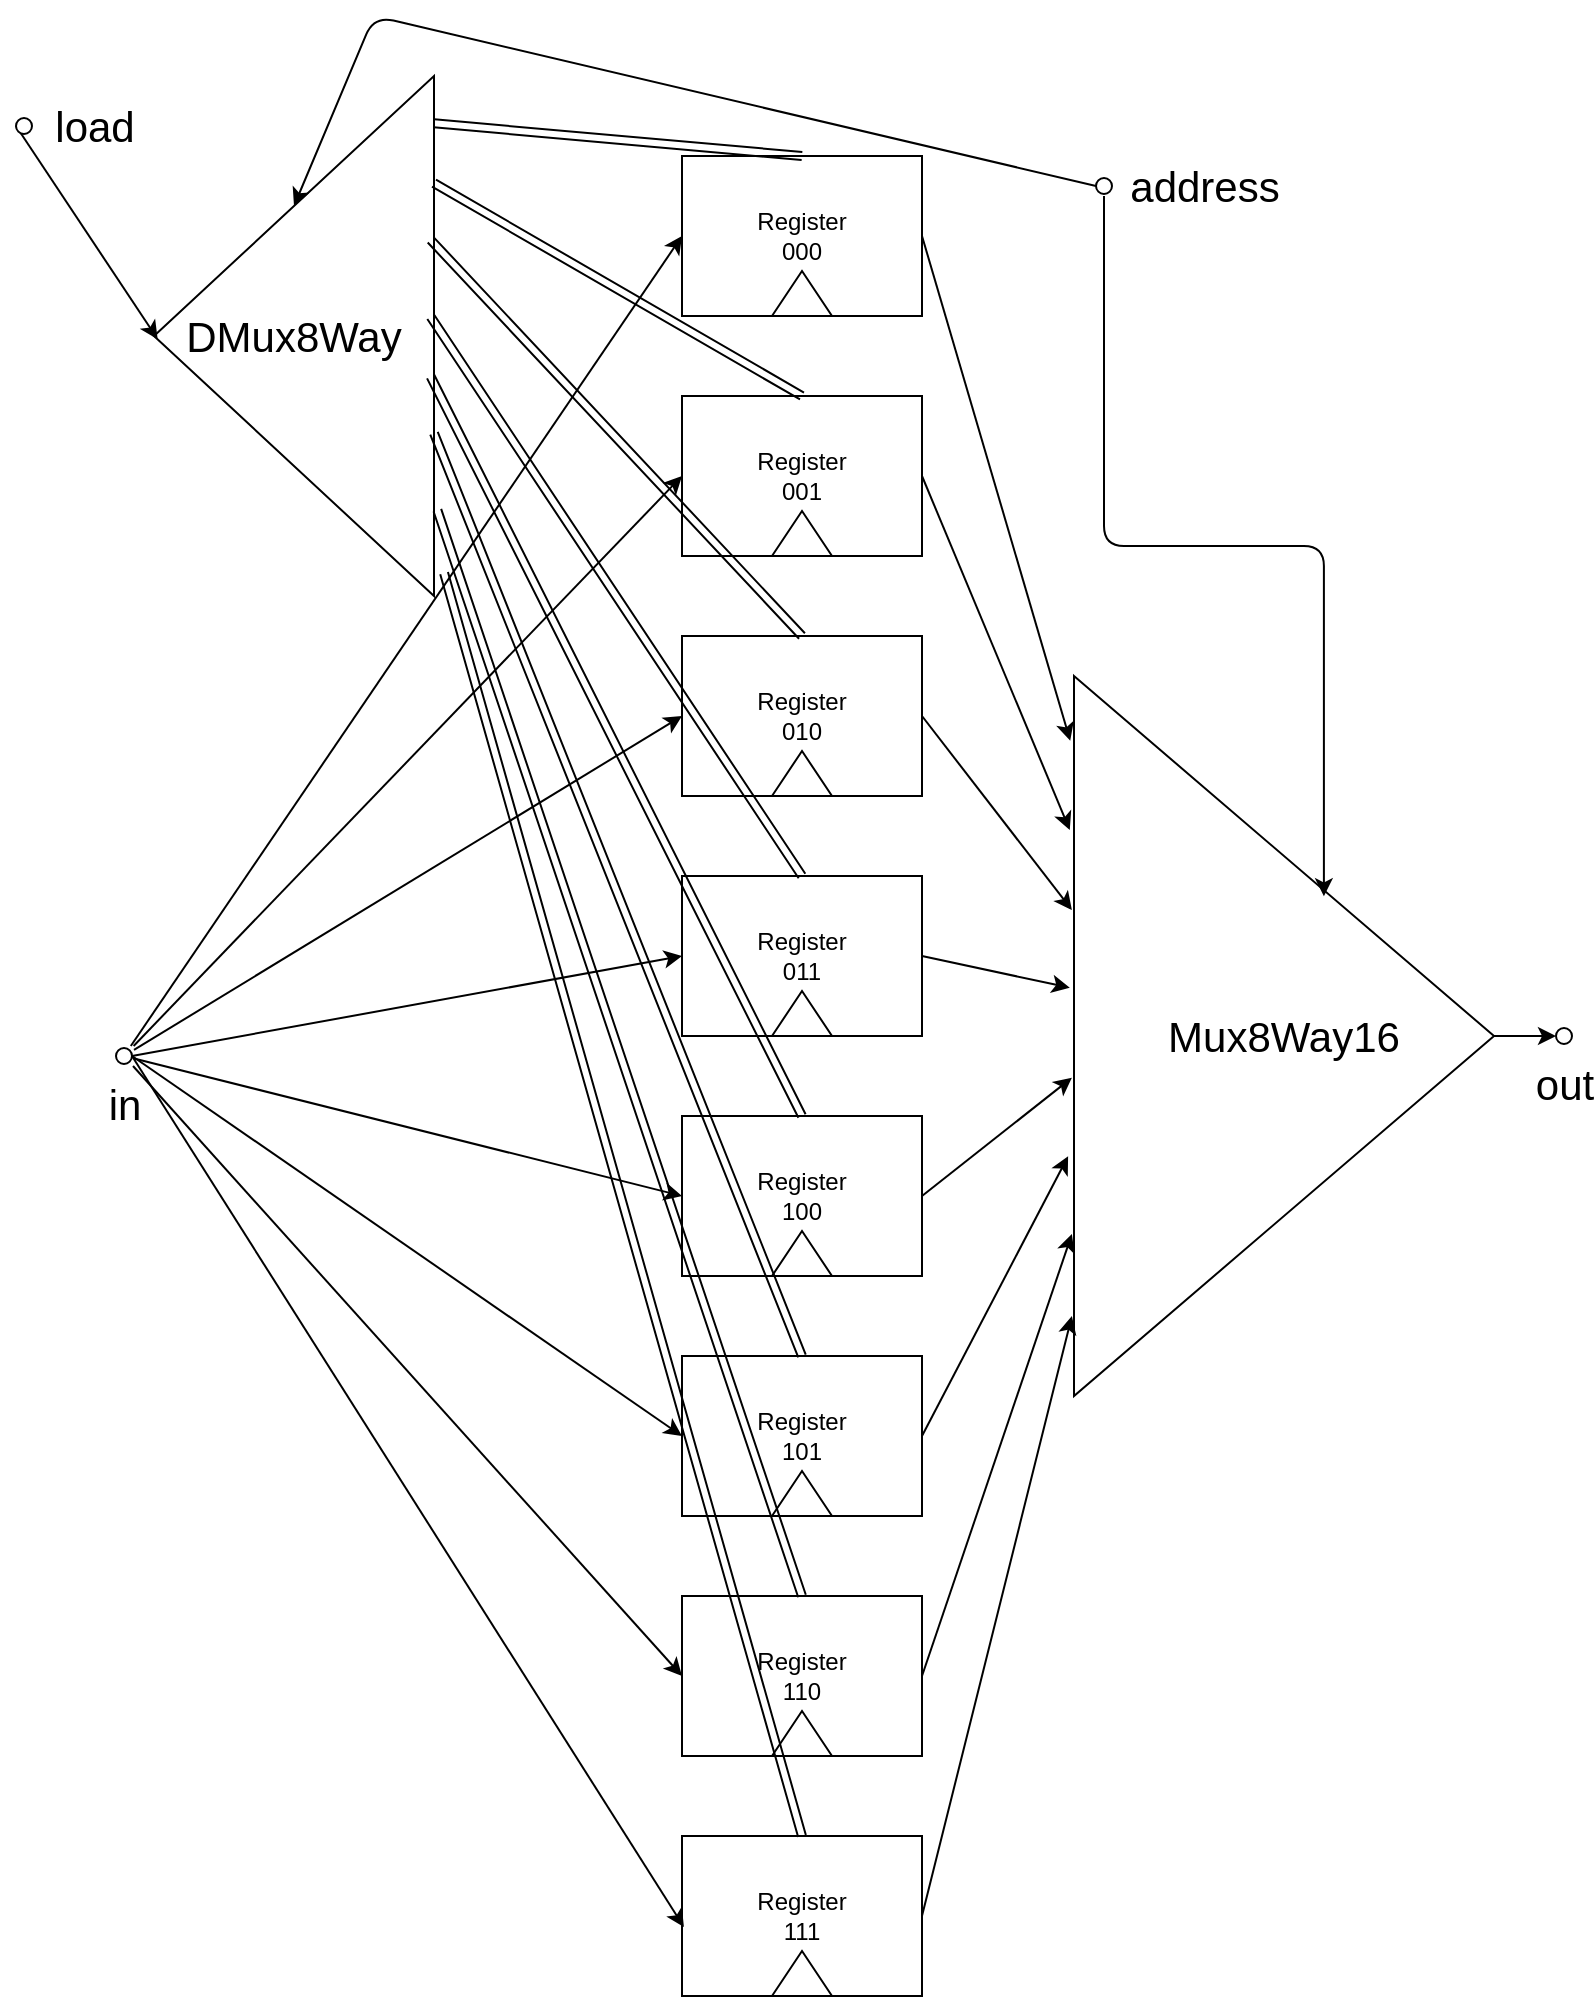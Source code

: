 <mxfile>
    <diagram id="__Oi5u_AJO8s7NYYHDmQ" name="Page-1">
        <mxGraphModel dx="1329" dy="1229" grid="1" gridSize="10" guides="1" tooltips="1" connect="1" arrows="1" fold="1" page="1" pageScale="1" pageWidth="827" pageHeight="1169" math="0" shadow="0">
            <root>
                <mxCell id="0"/>
                <mxCell id="1" parent="0"/>
                <mxCell id="4" value="" style="group" parent="1" vertex="1" connectable="0">
                    <mxGeometry x="354" y="80" width="120" height="80" as="geometry"/>
                </mxCell>
                <mxCell id="2" value="Register&lt;br&gt;000" style="rounded=0;whiteSpace=wrap;html=1;" parent="4" vertex="1">
                    <mxGeometry width="120" height="80" as="geometry"/>
                </mxCell>
                <mxCell id="3" value="" style="triangle;whiteSpace=wrap;html=1;direction=north;" parent="4" vertex="1">
                    <mxGeometry x="45" y="57.5" width="30" height="22.5" as="geometry"/>
                </mxCell>
                <mxCell id="5" value="" style="group" parent="1" vertex="1" connectable="0">
                    <mxGeometry x="354" y="200" width="120" height="80" as="geometry"/>
                </mxCell>
                <mxCell id="6" value="Register&lt;br&gt;001" style="rounded=0;whiteSpace=wrap;html=1;" parent="5" vertex="1">
                    <mxGeometry width="120" height="80" as="geometry"/>
                </mxCell>
                <mxCell id="7" value="" style="triangle;whiteSpace=wrap;html=1;direction=north;" parent="5" vertex="1">
                    <mxGeometry x="45" y="57.5" width="30" height="22.5" as="geometry"/>
                </mxCell>
                <mxCell id="8" value="" style="group" parent="1" vertex="1" connectable="0">
                    <mxGeometry x="354" y="320" width="120" height="80" as="geometry"/>
                </mxCell>
                <mxCell id="9" value="Register&lt;br&gt;010" style="rounded=0;whiteSpace=wrap;html=1;" parent="8" vertex="1">
                    <mxGeometry width="120" height="80" as="geometry"/>
                </mxCell>
                <mxCell id="10" value="" style="triangle;whiteSpace=wrap;html=1;direction=north;" parent="8" vertex="1">
                    <mxGeometry x="45" y="57.5" width="30" height="22.5" as="geometry"/>
                </mxCell>
                <mxCell id="11" value="" style="group" parent="1" vertex="1" connectable="0">
                    <mxGeometry x="354" y="440" width="120" height="80" as="geometry"/>
                </mxCell>
                <mxCell id="12" value="Register&lt;br&gt;011" style="rounded=0;whiteSpace=wrap;html=1;" parent="11" vertex="1">
                    <mxGeometry width="120" height="80" as="geometry"/>
                </mxCell>
                <mxCell id="13" value="" style="triangle;whiteSpace=wrap;html=1;direction=north;" parent="11" vertex="1">
                    <mxGeometry x="45" y="57.5" width="30" height="22.5" as="geometry"/>
                </mxCell>
                <mxCell id="14" value="" style="group" parent="1" vertex="1" connectable="0">
                    <mxGeometry x="354" y="560" width="120" height="80" as="geometry"/>
                </mxCell>
                <mxCell id="15" value="Register&lt;br&gt;100" style="rounded=0;whiteSpace=wrap;html=1;" parent="14" vertex="1">
                    <mxGeometry width="120" height="80" as="geometry"/>
                </mxCell>
                <mxCell id="16" value="" style="triangle;whiteSpace=wrap;html=1;direction=north;" parent="14" vertex="1">
                    <mxGeometry x="45" y="57.5" width="30" height="22.5" as="geometry"/>
                </mxCell>
                <mxCell id="17" value="" style="group" parent="1" vertex="1" connectable="0">
                    <mxGeometry x="354" y="680" width="120" height="80" as="geometry"/>
                </mxCell>
                <mxCell id="18" value="Register&lt;br&gt;101" style="rounded=0;whiteSpace=wrap;html=1;" parent="17" vertex="1">
                    <mxGeometry width="120" height="80" as="geometry"/>
                </mxCell>
                <mxCell id="19" value="" style="triangle;whiteSpace=wrap;html=1;direction=north;" parent="17" vertex="1">
                    <mxGeometry x="45" y="57.5" width="30" height="22.5" as="geometry"/>
                </mxCell>
                <mxCell id="20" value="" style="group" parent="1" vertex="1" connectable="0">
                    <mxGeometry x="354" y="800" width="120" height="80" as="geometry"/>
                </mxCell>
                <mxCell id="21" value="Register&lt;br&gt;110" style="rounded=0;whiteSpace=wrap;html=1;" parent="20" vertex="1">
                    <mxGeometry width="120" height="80" as="geometry"/>
                </mxCell>
                <mxCell id="22" value="" style="triangle;whiteSpace=wrap;html=1;direction=north;" parent="20" vertex="1">
                    <mxGeometry x="45" y="57.5" width="30" height="22.5" as="geometry"/>
                </mxCell>
                <mxCell id="23" value="" style="group" parent="1" vertex="1" connectable="0">
                    <mxGeometry x="354" y="920" width="120" height="80" as="geometry"/>
                </mxCell>
                <mxCell id="24" value="Register&lt;br&gt;111" style="rounded=0;whiteSpace=wrap;html=1;" parent="23" vertex="1">
                    <mxGeometry width="120" height="80" as="geometry"/>
                </mxCell>
                <mxCell id="25" value="" style="triangle;whiteSpace=wrap;html=1;direction=north;" parent="23" vertex="1">
                    <mxGeometry x="45" y="57.5" width="30" height="22.5" as="geometry"/>
                </mxCell>
                <mxCell id="38" style="edgeStyle=none;html=1;exitX=1;exitY=0.5;exitDx=0;exitDy=0;entryX=0.1;entryY=0.5;entryDx=0;entryDy=0;entryPerimeter=0;fontSize=21;" parent="1" source="26" target="37" edge="1">
                    <mxGeometry relative="1" as="geometry"/>
                </mxCell>
                <mxCell id="26" value="Mux8Way16" style="triangle;whiteSpace=wrap;html=1;fontSize=21;&#10;points=[[0,0.1],[0,0.2],[0,0.3],[0,0.4],[0,0.5],[0,0.6],[0,0.7],[0,0.8],[0,0.9]]" parent="1" vertex="1">
                    <mxGeometry x="550" y="340" width="210" height="360" as="geometry"/>
                </mxCell>
                <mxCell id="30" style="html=1;exitX=1;exitY=0.5;exitDx=0;exitDy=0;entryX=-0.01;entryY=0.214;entryDx=0;entryDy=0;entryPerimeter=0;fontSize=21;" parent="1" source="6" target="26" edge="1">
                    <mxGeometry relative="1" as="geometry"/>
                </mxCell>
                <mxCell id="31" style="html=1;exitX=1;exitY=0.5;exitDx=0;exitDy=0;entryX=-0.005;entryY=0.325;entryDx=0;entryDy=0;entryPerimeter=0;fontSize=21;" parent="1" source="9" target="26" edge="1">
                    <mxGeometry relative="1" as="geometry"/>
                </mxCell>
                <mxCell id="32" style="html=1;exitX=1;exitY=0.5;exitDx=0;exitDy=0;entryX=-0.01;entryY=0.433;entryDx=0;entryDy=0;entryPerimeter=0;fontSize=21;" parent="1" source="12" target="26" edge="1">
                    <mxGeometry relative="1" as="geometry"/>
                </mxCell>
                <mxCell id="33" style="html=1;exitX=1;exitY=0.5;exitDx=0;exitDy=0;entryX=-0.005;entryY=0.558;entryDx=0;entryDy=0;entryPerimeter=0;fontSize=21;" parent="1" source="15" target="26" edge="1">
                    <mxGeometry relative="1" as="geometry"/>
                </mxCell>
                <mxCell id="34" style="html=1;exitX=1;exitY=0.5;exitDx=0;exitDy=0;entryX=-0.014;entryY=0.667;entryDx=0;entryDy=0;entryPerimeter=0;fontSize=21;" parent="1" source="18" target="26" edge="1">
                    <mxGeometry relative="1" as="geometry"/>
                </mxCell>
                <mxCell id="35" style="html=1;exitX=1;exitY=0.5;exitDx=0;exitDy=0;entryX=-0.005;entryY=0.775;entryDx=0;entryDy=0;entryPerimeter=0;fontSize=21;" parent="1" source="21" target="26" edge="1">
                    <mxGeometry relative="1" as="geometry"/>
                </mxCell>
                <mxCell id="36" style="html=1;exitX=1;exitY=0.5;exitDx=0;exitDy=0;entryX=-0.005;entryY=0.889;entryDx=0;entryDy=0;entryPerimeter=0;fontSize=21;" parent="1" source="24" target="26" edge="1">
                    <mxGeometry relative="1" as="geometry"/>
                </mxCell>
                <mxCell id="37" value="out" style="verticalLabelPosition=bottom;shadow=0;dashed=0;align=center;html=1;verticalAlign=top;shape=mxgraph.electrical.logic_gates.inverting_contact;fontSize=21;" parent="1" vertex="1">
                    <mxGeometry x="790" y="515" width="10" height="10" as="geometry"/>
                </mxCell>
                <mxCell id="40" style="edgeStyle=elbowEdgeStyle;html=1;entryX=0.595;entryY=0.306;entryDx=0;entryDy=0;entryPerimeter=0;fontSize=21;elbow=vertical;" parent="1" source="39" target="26" edge="1">
                    <mxGeometry relative="1" as="geometry"/>
                </mxCell>
                <mxCell id="42" style="edgeStyle=none;html=1;exitX=1;exitY=0.5;exitDx=0;exitDy=0;entryX=-0.009;entryY=0.09;entryDx=0;entryDy=0;entryPerimeter=0;fontSize=21;" parent="1" source="2" target="26" edge="1">
                    <mxGeometry relative="1" as="geometry"/>
                </mxCell>
                <mxCell id="43" value="" style="group" parent="1" vertex="1" connectable="0">
                    <mxGeometry x="560" y="80" width="100" height="30" as="geometry"/>
                </mxCell>
                <mxCell id="66" value="" style="edgeStyle=none;html=1;fontSize=21;" parent="43" source="39" target="41" edge="1">
                    <mxGeometry relative="1" as="geometry"/>
                </mxCell>
                <mxCell id="39" value="" style="verticalLabelPosition=bottom;shadow=0;dashed=0;align=center;html=1;verticalAlign=top;shape=mxgraph.electrical.logic_gates.inverting_contact;fontSize=21;" parent="43" vertex="1">
                    <mxGeometry y="10" width="10" height="10" as="geometry"/>
                </mxCell>
                <mxCell id="41" value="address" style="text;html=1;align=center;verticalAlign=middle;resizable=0;points=[];autosize=1;strokeColor=none;fontSize=21;" parent="43" vertex="1">
                    <mxGeometry x="10" width="90" height="30" as="geometry"/>
                </mxCell>
                <mxCell id="45" style="html=1;entryX=0;entryY=0.5;entryDx=0;entryDy=0;fontSize=21;" parent="1" source="44" target="2" edge="1">
                    <mxGeometry relative="1" as="geometry"/>
                </mxCell>
                <mxCell id="46" style="edgeStyle=none;html=1;entryX=0;entryY=0.5;entryDx=0;entryDy=0;fontSize=21;" parent="1" source="44" target="6" edge="1">
                    <mxGeometry relative="1" as="geometry"/>
                </mxCell>
                <mxCell id="47" style="edgeStyle=none;html=1;entryX=0;entryY=0.5;entryDx=0;entryDy=0;fontSize=21;" parent="1" source="44" target="9" edge="1">
                    <mxGeometry relative="1" as="geometry"/>
                </mxCell>
                <mxCell id="48" style="edgeStyle=none;html=1;exitX=0.9;exitY=0.5;exitDx=0;exitDy=0;exitPerimeter=0;entryX=0;entryY=0.5;entryDx=0;entryDy=0;fontSize=21;" parent="1" source="44" target="12" edge="1">
                    <mxGeometry relative="1" as="geometry"/>
                </mxCell>
                <mxCell id="49" style="edgeStyle=none;html=1;entryX=0;entryY=0.5;entryDx=0;entryDy=0;fontSize=21;" parent="1" source="44" target="15" edge="1">
                    <mxGeometry relative="1" as="geometry"/>
                </mxCell>
                <mxCell id="50" style="edgeStyle=none;html=1;exitX=0.9;exitY=0.5;exitDx=0;exitDy=0;exitPerimeter=0;entryX=0;entryY=0.5;entryDx=0;entryDy=0;fontSize=21;" parent="1" source="44" target="18" edge="1">
                    <mxGeometry relative="1" as="geometry"/>
                </mxCell>
                <mxCell id="51" style="edgeStyle=none;html=1;entryX=0;entryY=0.5;entryDx=0;entryDy=0;fontSize=21;" parent="1" source="44" target="21" edge="1">
                    <mxGeometry relative="1" as="geometry"/>
                </mxCell>
                <mxCell id="52" style="edgeStyle=none;html=1;exitX=0.9;exitY=0.5;exitDx=0;exitDy=0;exitPerimeter=0;entryX=0.008;entryY=0.569;entryDx=0;entryDy=0;entryPerimeter=0;fontSize=21;" parent="1" source="44" target="24" edge="1">
                    <mxGeometry relative="1" as="geometry"/>
                </mxCell>
                <mxCell id="44" value="in" style="verticalLabelPosition=bottom;shadow=0;dashed=0;align=center;html=1;verticalAlign=top;shape=mxgraph.electrical.logic_gates.inverting_contact;fontSize=21;" parent="1" vertex="1">
                    <mxGeometry x="70" y="525" width="10" height="10" as="geometry"/>
                </mxCell>
                <mxCell id="53" value="DMux8Way" style="triangle;whiteSpace=wrap;html=1;fontSize=21;&#10;points=[[0,0.1],[0,0.2],[0,0.3],[0,0.4],[0,0.5],[0,0.6],[0,0.7],[0,0.8],[0,0.9]];direction=west;" parent="1" vertex="1">
                    <mxGeometry x="90" y="40" width="140" height="260" as="geometry"/>
                </mxCell>
                <mxCell id="56" style="edgeStyle=none;html=1;exitX=0.5;exitY=0;exitDx=0;exitDy=0;entryX=0;entryY=0.909;entryDx=0;entryDy=0;entryPerimeter=0;fontSize=21;shape=link;" parent="1" source="2" target="53" edge="1">
                    <mxGeometry relative="1" as="geometry"/>
                </mxCell>
                <mxCell id="57" style="edgeStyle=none;html=1;exitX=0.5;exitY=0;exitDx=0;exitDy=0;entryX=0;entryY=0.794;entryDx=0;entryDy=0;entryPerimeter=0;fontSize=21;shape=link;" parent="1" source="6" target="53" edge="1">
                    <mxGeometry relative="1" as="geometry"/>
                </mxCell>
                <mxCell id="58" style="edgeStyle=none;html=1;exitX=0.5;exitY=0;exitDx=0;exitDy=0;entryX=0.012;entryY=0.685;entryDx=0;entryDy=0;entryPerimeter=0;fontSize=21;shape=link;" parent="1" source="9" target="53" edge="1">
                    <mxGeometry relative="1" as="geometry"/>
                </mxCell>
                <mxCell id="59" style="edgeStyle=none;html=1;exitX=0.5;exitY=0;exitDx=0;exitDy=0;entryX=0.012;entryY=0.537;entryDx=0;entryDy=0;entryPerimeter=0;fontSize=21;shape=link;" parent="1" source="12" target="53" edge="1">
                    <mxGeometry relative="1" as="geometry"/>
                </mxCell>
                <mxCell id="60" style="edgeStyle=none;html=1;exitX=0.5;exitY=0;exitDx=0;exitDy=0;entryX=0.012;entryY=0.422;entryDx=0;entryDy=0;entryPerimeter=0;fontSize=21;shape=link;" parent="1" source="15" target="53" edge="1">
                    <mxGeometry relative="1" as="geometry"/>
                </mxCell>
                <mxCell id="61" style="edgeStyle=none;html=1;exitX=0.5;exitY=0;exitDx=0;exitDy=0;entryX=0;entryY=0.313;entryDx=0;entryDy=0;entryPerimeter=0;fontSize=21;shape=link;" parent="1" source="18" target="53" edge="1">
                    <mxGeometry relative="1" as="geometry"/>
                </mxCell>
                <mxCell id="62" style="edgeStyle=none;html=1;exitX=0.5;exitY=0;exitDx=0;exitDy=0;entryX=-0.012;entryY=0.165;entryDx=0;entryDy=0;entryPerimeter=0;fontSize=21;shape=link;" parent="1" source="21" target="53" edge="1">
                    <mxGeometry relative="1" as="geometry"/>
                </mxCell>
                <mxCell id="63" style="edgeStyle=none;html=1;exitX=0.5;exitY=0;exitDx=0;exitDy=0;entryX=-0.036;entryY=0.044;entryDx=0;entryDy=0;entryPerimeter=0;fontSize=21;shape=link;" parent="1" source="24" target="53" edge="1">
                    <mxGeometry relative="1" as="geometry"/>
                </mxCell>
                <mxCell id="65" style="edgeStyle=none;html=1;exitX=0.1;exitY=0.5;exitDx=0;exitDy=0;exitPerimeter=0;fontSize=21;entryX=0.5;entryY=1;entryDx=0;entryDy=0;" parent="1" source="39" target="53" edge="1">
                    <mxGeometry relative="1" as="geometry">
                        <mxPoint x="190" y="20" as="targetPoint"/>
                        <Array as="points">
                            <mxPoint x="200" y="10"/>
                        </Array>
                    </mxGeometry>
                </mxCell>
                <mxCell id="71" style="edgeStyle=none;html=1;exitX=0.1;exitY=0.5;exitDx=0;exitDy=0;exitPerimeter=0;entryX=0.987;entryY=0.494;entryDx=0;entryDy=0;fontSize=21;entryPerimeter=0;" parent="1" source="69" target="53" edge="1">
                    <mxGeometry relative="1" as="geometry">
                        <mxPoint x="-50" y="60" as="targetPoint"/>
                    </mxGeometry>
                </mxCell>
                <mxCell id="69" value="" style="verticalLabelPosition=bottom;shadow=0;dashed=0;align=center;html=1;verticalAlign=top;shape=mxgraph.electrical.logic_gates.inverting_contact;fontSize=21;" parent="1" vertex="1">
                    <mxGeometry x="20" y="60" width="10" height="10" as="geometry"/>
                </mxCell>
                <mxCell id="70" value="load" style="text;html=1;align=center;verticalAlign=middle;resizable=0;points=[];autosize=1;strokeColor=none;fontSize=21;" parent="1" vertex="1">
                    <mxGeometry x="30" y="50" width="60" height="30" as="geometry"/>
                </mxCell>
            </root>
        </mxGraphModel>
    </diagram>
</mxfile>